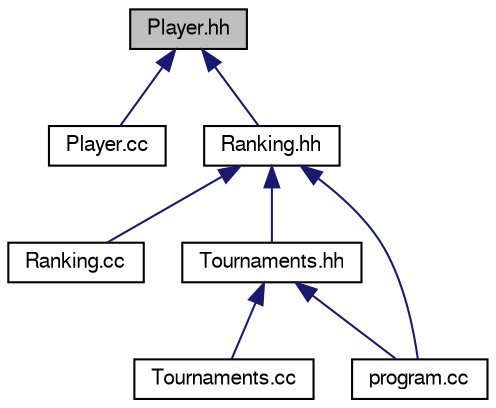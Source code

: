 digraph "Player.hh"
{
 // LATEX_PDF_SIZE
  edge [fontname="FreeSans",fontsize="10",labelfontname="FreeSans",labelfontsize="10"];
  node [fontname="FreeSans",fontsize="10",shape=record];
  Node1 [label="Player.hh",height=0.2,width=0.4,color="black", fillcolor="grey75", style="filled", fontcolor="black",tooltip="Especificación de la clase Player."];
  Node1 -> Node2 [dir="back",color="midnightblue",fontsize="10",style="solid"];
  Node2 [label="Player.cc",height=0.2,width=0.4,color="black", fillcolor="white", style="filled",URL="$_player_8cc.html",tooltip=" "];
  Node1 -> Node3 [dir="back",color="midnightblue",fontsize="10",style="solid"];
  Node3 [label="Ranking.hh",height=0.2,width=0.4,color="black", fillcolor="white", style="filled",URL="$_ranking_8hh.html",tooltip="Especificación de la clase Ranking."];
  Node3 -> Node4 [dir="back",color="midnightblue",fontsize="10",style="solid"];
  Node4 [label="Ranking.cc",height=0.2,width=0.4,color="black", fillcolor="white", style="filled",URL="$_ranking_8cc.html",tooltip=" "];
  Node3 -> Node5 [dir="back",color="midnightblue",fontsize="10",style="solid"];
  Node5 [label="Tournaments.hh",height=0.2,width=0.4,color="black", fillcolor="white", style="filled",URL="$_tournaments_8hh.html",tooltip="Especificación de la clase Tournaments."];
  Node5 -> Node6 [dir="back",color="midnightblue",fontsize="10",style="solid"];
  Node6 [label="Tournaments.cc",height=0.2,width=0.4,color="black", fillcolor="white", style="filled",URL="$_tournaments_8cc.html",tooltip=" "];
  Node5 -> Node7 [dir="back",color="midnightblue",fontsize="10",style="solid"];
  Node7 [label="program.cc",height=0.2,width=0.4,color="black", fillcolor="white", style="filled",URL="$program_8cc.html",tooltip=" "];
  Node3 -> Node7 [dir="back",color="midnightblue",fontsize="10",style="solid"];
}
